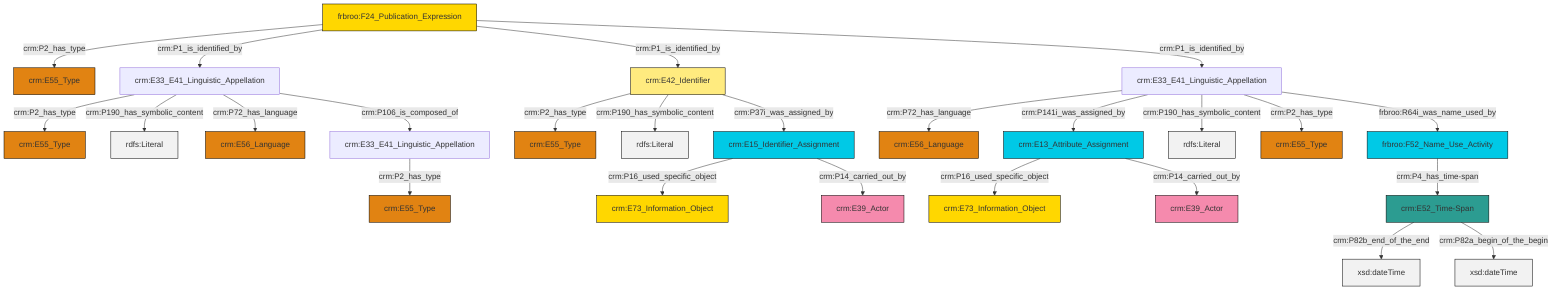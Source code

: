 graph TD
classDef Literal fill:#f2f2f2,stroke:#000000;
classDef CRM_Entity fill:#FFFFFF,stroke:#000000;
classDef Temporal_Entity fill:#00C9E6, stroke:#000000;
classDef Type fill:#E18312, stroke:#000000;
classDef Time-Span fill:#2C9C91, stroke:#000000;
classDef Appellation fill:#FFEB7F, stroke:#000000;
classDef Place fill:#008836, stroke:#000000;
classDef Persistent_Item fill:#B266B2, stroke:#000000;
classDef Conceptual_Object fill:#FFD700, stroke:#000000;
classDef Physical_Thing fill:#D2B48C, stroke:#000000;
classDef Actor fill:#f58aad, stroke:#000000;
classDef PC_Classes fill:#4ce600, stroke:#000000;
classDef Multi fill:#cccccc,stroke:#000000;

0["frbroo:F24_Publication_Expression"]:::Conceptual_Object -->|crm:P2_has_type| 1["crm:E55_Type"]:::Type
2["crm:E15_Identifier_Assignment"]:::Temporal_Entity -->|crm:P16_used_specific_object| 3["crm:E73_Information_Object"]:::Conceptual_Object
6["frbroo:F52_Name_Use_Activity"]:::Temporal_Entity -->|crm:P4_has_time-span| 7["crm:E52_Time-Span"]:::Time-Span
0["frbroo:F24_Publication_Expression"]:::Conceptual_Object -->|crm:P1_is_identified_by| 8["crm:E33_E41_Linguistic_Appellation"]:::Default
13["crm:E33_E41_Linguistic_Appellation"]:::Default -->|crm:P72_has_language| 14["crm:E56_Language"]:::Type
7["crm:E52_Time-Span"]:::Time-Span -->|crm:P82b_end_of_the_end| 16[xsd:dateTime]:::Literal
13["crm:E33_E41_Linguistic_Appellation"]:::Default -->|crm:P141i_was_assigned_by| 11["crm:E13_Attribute_Assignment"]:::Temporal_Entity
8["crm:E33_E41_Linguistic_Appellation"]:::Default -->|crm:P2_has_type| 4["crm:E55_Type"]:::Type
13["crm:E33_E41_Linguistic_Appellation"]:::Default -->|crm:P190_has_symbolic_content| 18[rdfs:Literal]:::Literal
8["crm:E33_E41_Linguistic_Appellation"]:::Default -->|crm:P190_has_symbolic_content| 19[rdfs:Literal]:::Literal
0["frbroo:F24_Publication_Expression"]:::Conceptual_Object -->|crm:P1_is_identified_by| 22["crm:E42_Identifier"]:::Appellation
11["crm:E13_Attribute_Assignment"]:::Temporal_Entity -->|crm:P16_used_specific_object| 9["crm:E73_Information_Object"]:::Conceptual_Object
8["crm:E33_E41_Linguistic_Appellation"]:::Default -->|crm:P72_has_language| 23["crm:E56_Language"]:::Type
13["crm:E33_E41_Linguistic_Appellation"]:::Default -->|crm:P2_has_type| 27["crm:E55_Type"]:::Type
8["crm:E33_E41_Linguistic_Appellation"]:::Default -->|crm:P106_is_composed_of| 20["crm:E33_E41_Linguistic_Appellation"]:::Default
11["crm:E13_Attribute_Assignment"]:::Temporal_Entity -->|crm:P14_carried_out_by| 29["crm:E39_Actor"]:::Actor
22["crm:E42_Identifier"]:::Appellation -->|crm:P2_has_type| 30["crm:E55_Type"]:::Type
2["crm:E15_Identifier_Assignment"]:::Temporal_Entity -->|crm:P14_carried_out_by| 31["crm:E39_Actor"]:::Actor
0["frbroo:F24_Publication_Expression"]:::Conceptual_Object -->|crm:P1_is_identified_by| 13["crm:E33_E41_Linguistic_Appellation"]:::Default
7["crm:E52_Time-Span"]:::Time-Span -->|crm:P82a_begin_of_the_begin| 37[xsd:dateTime]:::Literal
22["crm:E42_Identifier"]:::Appellation -->|crm:P190_has_symbolic_content| 41[rdfs:Literal]:::Literal
22["crm:E42_Identifier"]:::Appellation -->|crm:P37i_was_assigned_by| 2["crm:E15_Identifier_Assignment"]:::Temporal_Entity
20["crm:E33_E41_Linguistic_Appellation"]:::Default -->|crm:P2_has_type| 44["crm:E55_Type"]:::Type
13["crm:E33_E41_Linguistic_Appellation"]:::Default -->|frbroo:R64i_was_name_used_by| 6["frbroo:F52_Name_Use_Activity"]:::Temporal_Entity